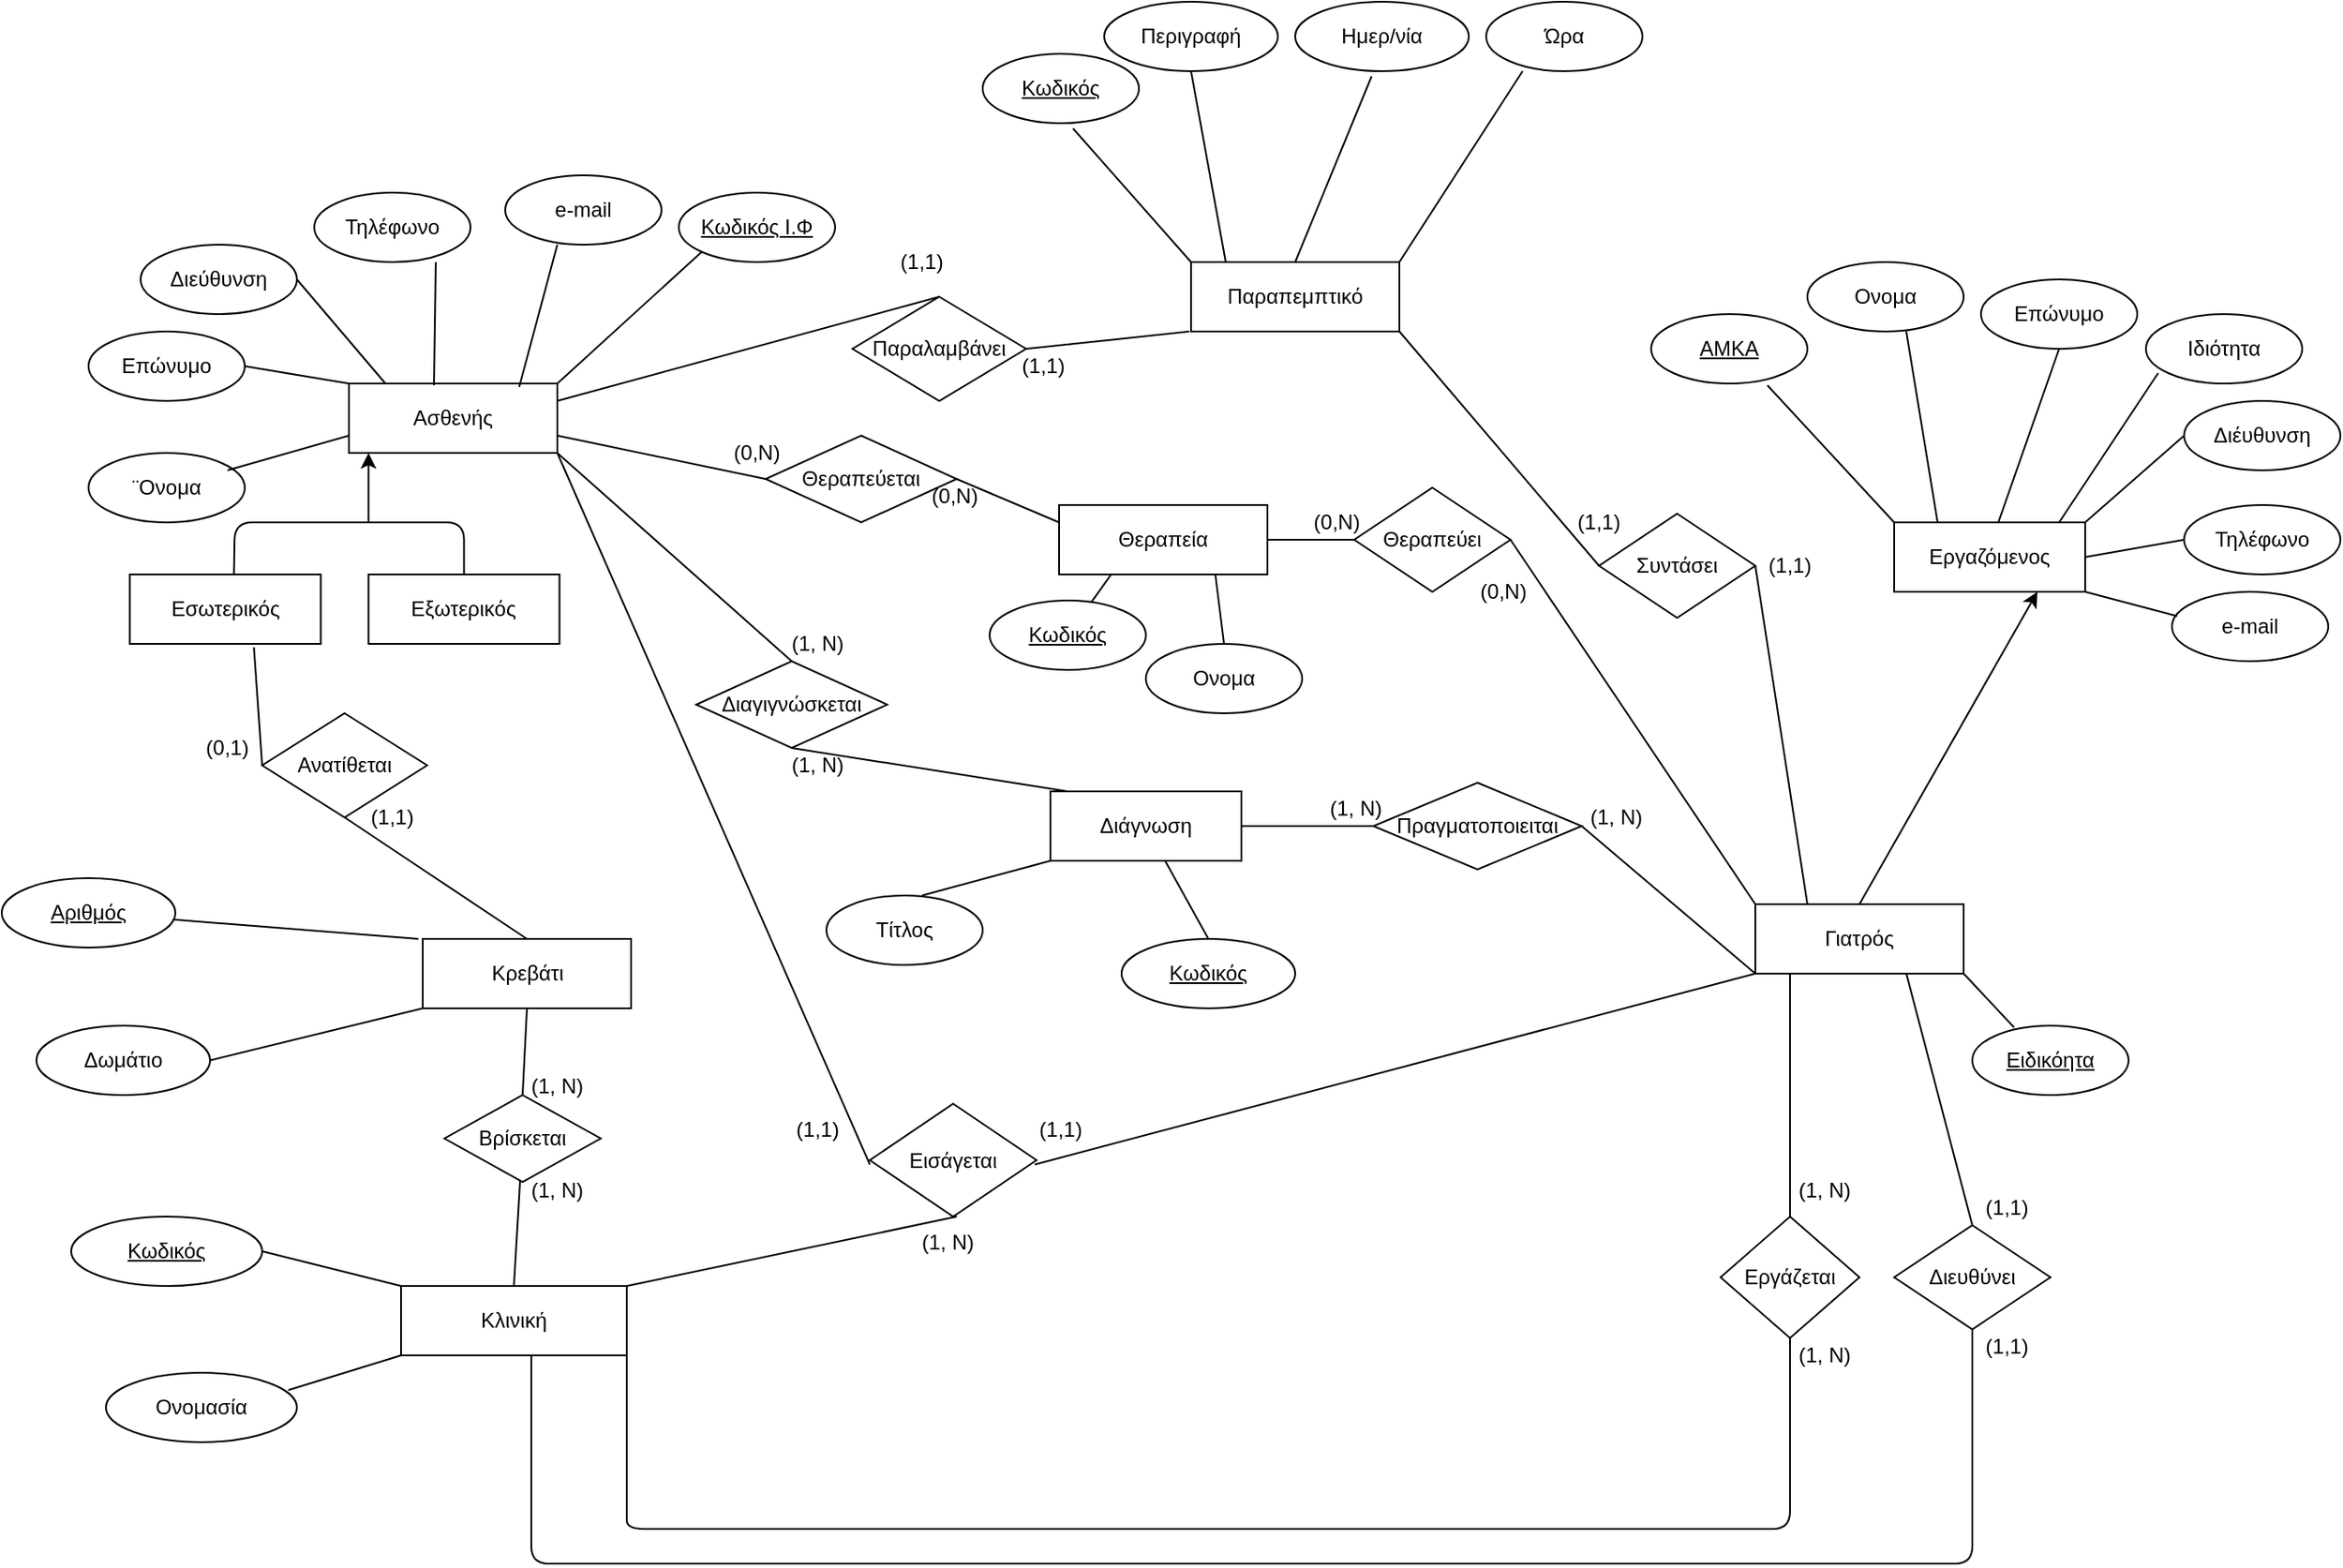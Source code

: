 <mxfile version="13.9.9" type="device"><diagram id="KdSnzuFxatJ9EgkzMt5b" name="Page-1"><mxGraphModel dx="2378" dy="2320" grid="1" gridSize="10" guides="1" tooltips="1" connect="1" arrows="1" fold="1" page="1" pageScale="1" pageWidth="827" pageHeight="1169" math="0" shadow="0"><root><mxCell id="0"/><mxCell id="1" parent="0"/><mxCell id="qdHAC-e_ybK3BDeA6FQN-2" value="Κλινική" style="rounded=0;whiteSpace=wrap;html=1;" parent="1" vertex="1"><mxGeometry x="10" y="670" width="130" height="40" as="geometry"/></mxCell><mxCell id="qdHAC-e_ybK3BDeA6FQN-3" value="Ονομασία" style="ellipse;whiteSpace=wrap;html=1;" parent="1" vertex="1"><mxGeometry x="-160" y="720" width="110" height="40" as="geometry"/></mxCell><mxCell id="qdHAC-e_ybK3BDeA6FQN-4" value="Κωδικός" style="ellipse;whiteSpace=wrap;html=1;fontStyle=4" parent="1" vertex="1"><mxGeometry x="-180" y="630" width="110" height="40" as="geometry"/></mxCell><mxCell id="qdHAC-e_ybK3BDeA6FQN-5" value="" style="endArrow=none;html=1;exitX=0;exitY=0;exitDx=0;exitDy=0;entryX=1;entryY=0.5;entryDx=0;entryDy=0;" parent="1" source="qdHAC-e_ybK3BDeA6FQN-2" target="qdHAC-e_ybK3BDeA6FQN-4" edge="1"><mxGeometry width="50" height="50" relative="1" as="geometry"><mxPoint x="-60" y="480" as="sourcePoint"/><mxPoint x="-10" y="430" as="targetPoint"/></mxGeometry></mxCell><mxCell id="qdHAC-e_ybK3BDeA6FQN-6" value="" style="endArrow=none;html=1;entryX=0;entryY=1;entryDx=0;entryDy=0;exitX=0.955;exitY=0.25;exitDx=0;exitDy=0;exitPerimeter=0;" parent="1" source="qdHAC-e_ybK3BDeA6FQN-3" target="qdHAC-e_ybK3BDeA6FQN-2" edge="1"><mxGeometry width="50" height="50" relative="1" as="geometry"><mxPoint x="-20" y="530" as="sourcePoint"/><mxPoint x="30" y="480" as="targetPoint"/></mxGeometry></mxCell><mxCell id="qdHAC-e_ybK3BDeA6FQN-7" value="Ασθενής" style="rounded=0;whiteSpace=wrap;html=1;" parent="1" vertex="1"><mxGeometry x="-20" y="150" width="120" height="40" as="geometry"/></mxCell><mxCell id="qdHAC-e_ybK3BDeA6FQN-8" value="Κωδικός Ι.Φ" style="ellipse;whiteSpace=wrap;html=1;fontStyle=4" parent="1" vertex="1"><mxGeometry x="170" y="40" width="90" height="40" as="geometry"/></mxCell><mxCell id="qdHAC-e_ybK3BDeA6FQN-9" value="e-mail" style="ellipse;whiteSpace=wrap;html=1;" parent="1" vertex="1"><mxGeometry x="70" y="30" width="90" height="40" as="geometry"/></mxCell><mxCell id="qdHAC-e_ybK3BDeA6FQN-10" value="¨Ονομα" style="ellipse;whiteSpace=wrap;html=1;" parent="1" vertex="1"><mxGeometry x="-170" y="190" width="90" height="40" as="geometry"/></mxCell><mxCell id="qdHAC-e_ybK3BDeA6FQN-11" value="Επώνυμο" style="ellipse;whiteSpace=wrap;html=1;" parent="1" vertex="1"><mxGeometry x="-170" y="120" width="90" height="40" as="geometry"/></mxCell><mxCell id="qdHAC-e_ybK3BDeA6FQN-12" value="Διεύθυνση" style="ellipse;whiteSpace=wrap;html=1;" parent="1" vertex="1"><mxGeometry x="-140" y="70" width="90" height="40" as="geometry"/></mxCell><mxCell id="qdHAC-e_ybK3BDeA6FQN-13" value="Τηλέφωνο" style="ellipse;whiteSpace=wrap;html=1;" parent="1" vertex="1"><mxGeometry x="-40" y="40" width="90" height="40" as="geometry"/></mxCell><mxCell id="qdHAC-e_ybK3BDeA6FQN-14" value="" style="endArrow=none;html=1;exitX=1;exitY=0.5;exitDx=0;exitDy=0;" parent="1" edge="1"><mxGeometry width="50" height="50" relative="1" as="geometry"><mxPoint x="-90" y="200" as="sourcePoint"/><mxPoint x="-20" y="180" as="targetPoint"/></mxGeometry></mxCell><mxCell id="qdHAC-e_ybK3BDeA6FQN-15" value="" style="endArrow=none;html=1;exitX=1;exitY=0.5;exitDx=0;exitDy=0;" parent="1" source="qdHAC-e_ybK3BDeA6FQN-11" edge="1"><mxGeometry width="50" height="50" relative="1" as="geometry"><mxPoint x="-70" y="200" as="sourcePoint"/><mxPoint x="-20" y="150" as="targetPoint"/></mxGeometry></mxCell><mxCell id="qdHAC-e_ybK3BDeA6FQN-16" value="" style="endArrow=none;html=1;exitX=0.175;exitY=0;exitDx=0;exitDy=0;exitPerimeter=0;" parent="1" source="qdHAC-e_ybK3BDeA6FQN-7" edge="1"><mxGeometry width="50" height="50" relative="1" as="geometry"><mxPoint x="-100" y="140" as="sourcePoint"/><mxPoint x="-50" y="90" as="targetPoint"/></mxGeometry></mxCell><mxCell id="qdHAC-e_ybK3BDeA6FQN-17" value="" style="endArrow=none;html=1;exitX=0.408;exitY=0.025;exitDx=0;exitDy=0;exitPerimeter=0;" parent="1" source="qdHAC-e_ybK3BDeA6FQN-7" edge="1"><mxGeometry width="50" height="50" relative="1" as="geometry"><mxPoint x="-20" y="130" as="sourcePoint"/><mxPoint x="30" y="80" as="targetPoint"/></mxGeometry></mxCell><mxCell id="qdHAC-e_ybK3BDeA6FQN-18" value="" style="endArrow=none;html=1;exitX=0.817;exitY=0.05;exitDx=0;exitDy=0;exitPerimeter=0;" parent="1" source="qdHAC-e_ybK3BDeA6FQN-7" edge="1"><mxGeometry width="50" height="50" relative="1" as="geometry"><mxPoint x="50" y="120" as="sourcePoint"/><mxPoint x="100" y="70" as="targetPoint"/></mxGeometry></mxCell><mxCell id="qdHAC-e_ybK3BDeA6FQN-19" value="" style="endArrow=none;html=1;exitX=1;exitY=0;exitDx=0;exitDy=0;entryX=0;entryY=1;entryDx=0;entryDy=0;" parent="1" source="qdHAC-e_ybK3BDeA6FQN-7" target="qdHAC-e_ybK3BDeA6FQN-8" edge="1"><mxGeometry width="50" height="50" relative="1" as="geometry"><mxPoint x="240" y="140" as="sourcePoint"/><mxPoint x="290" y="90" as="targetPoint"/></mxGeometry></mxCell><mxCell id="qdHAC-e_ybK3BDeA6FQN-20" value="Γιατρός" style="rounded=0;whiteSpace=wrap;html=1;" parent="1" vertex="1"><mxGeometry x="790" y="450" width="120" height="40" as="geometry"/></mxCell><mxCell id="qdHAC-e_ybK3BDeA6FQN-22" value="Εργαζόμενος" style="rounded=0;whiteSpace=wrap;html=1;" parent="1" vertex="1"><mxGeometry x="870" y="230" width="110" height="40" as="geometry"/></mxCell><mxCell id="qdHAC-e_ybK3BDeA6FQN-23" value="" style="endArrow=classic;html=1;exitX=0.5;exitY=0;exitDx=0;exitDy=0;entryX=0.75;entryY=1;entryDx=0;entryDy=0;" parent="1" source="qdHAC-e_ybK3BDeA6FQN-20" target="qdHAC-e_ybK3BDeA6FQN-22" edge="1"><mxGeometry width="50" height="50" relative="1" as="geometry"><mxPoint x="690" y="490" as="sourcePoint"/><mxPoint x="740" y="440" as="targetPoint"/></mxGeometry></mxCell><mxCell id="qdHAC-e_ybK3BDeA6FQN-24" value="Ειδικόητα" style="ellipse;whiteSpace=wrap;html=1;fontStyle=4" parent="1" vertex="1"><mxGeometry x="915" y="520" width="90" height="40" as="geometry"/></mxCell><mxCell id="qdHAC-e_ybK3BDeA6FQN-26" value="Διέυθυνση" style="ellipse;whiteSpace=wrap;html=1;" parent="1" vertex="1"><mxGeometry x="1037" y="160" width="90" height="40" as="geometry"/></mxCell><mxCell id="qdHAC-e_ybK3BDeA6FQN-27" value="Επώνυμο" style="ellipse;whiteSpace=wrap;html=1;" parent="1" vertex="1"><mxGeometry x="920" y="90" width="90" height="40" as="geometry"/></mxCell><mxCell id="qdHAC-e_ybK3BDeA6FQN-28" value="Ιδιότητα" style="ellipse;whiteSpace=wrap;html=1;" parent="1" vertex="1"><mxGeometry x="1015" y="110" width="90" height="40" as="geometry"/></mxCell><mxCell id="qdHAC-e_ybK3BDeA6FQN-30" value="e-mail" style="ellipse;whiteSpace=wrap;html=1;" parent="1" vertex="1"><mxGeometry x="1030" y="270" width="90" height="40" as="geometry"/></mxCell><mxCell id="qdHAC-e_ybK3BDeA6FQN-31" value="ΑΜΚΑ" style="ellipse;whiteSpace=wrap;html=1;fontStyle=4" parent="1" vertex="1"><mxGeometry x="730" y="110" width="90" height="40" as="geometry"/></mxCell><mxCell id="qdHAC-e_ybK3BDeA6FQN-32" value="Ονομα" style="ellipse;whiteSpace=wrap;html=1;" parent="1" vertex="1"><mxGeometry x="820" y="80" width="90" height="40" as="geometry"/></mxCell><mxCell id="qdHAC-e_ybK3BDeA6FQN-33" value="Τηλέφωνο" style="ellipse;whiteSpace=wrap;html=1;" parent="1" vertex="1"><mxGeometry x="1037" y="220" width="90" height="40" as="geometry"/></mxCell><mxCell id="qdHAC-e_ybK3BDeA6FQN-34" value="" style="endArrow=none;html=1;entryX=0.744;entryY=1.025;entryDx=0;entryDy=0;entryPerimeter=0;" parent="1" target="qdHAC-e_ybK3BDeA6FQN-31" edge="1"><mxGeometry width="50" height="50" relative="1" as="geometry"><mxPoint x="870" y="230" as="sourcePoint"/><mxPoint x="920" y="180" as="targetPoint"/></mxGeometry></mxCell><mxCell id="qdHAC-e_ybK3BDeA6FQN-35" value="" style="endArrow=none;html=1;entryX=0.633;entryY=1;entryDx=0;entryDy=0;entryPerimeter=0;" parent="1" target="qdHAC-e_ybK3BDeA6FQN-32" edge="1"><mxGeometry width="50" height="50" relative="1" as="geometry"><mxPoint x="895" y="230" as="sourcePoint"/><mxPoint x="945" y="180" as="targetPoint"/></mxGeometry></mxCell><mxCell id="qdHAC-e_ybK3BDeA6FQN-36" value="" style="endArrow=none;html=1;entryX=0.5;entryY=1;entryDx=0;entryDy=0;" parent="1" target="qdHAC-e_ybK3BDeA6FQN-27" edge="1"><mxGeometry width="50" height="50" relative="1" as="geometry"><mxPoint x="930" y="230" as="sourcePoint"/><mxPoint x="980" y="180" as="targetPoint"/></mxGeometry></mxCell><mxCell id="qdHAC-e_ybK3BDeA6FQN-37" value="" style="endArrow=none;html=1;entryX=0.033;entryY=0.35;entryDx=0;entryDy=0;entryPerimeter=0;" parent="1" target="qdHAC-e_ybK3BDeA6FQN-30" edge="1"><mxGeometry width="50" height="50" relative="1" as="geometry"><mxPoint x="980" y="270" as="sourcePoint"/><mxPoint x="1030" y="220" as="targetPoint"/></mxGeometry></mxCell><mxCell id="qdHAC-e_ybK3BDeA6FQN-38" value="" style="endArrow=none;html=1;entryX=0;entryY=0.5;entryDx=0;entryDy=0;" parent="1" target="qdHAC-e_ybK3BDeA6FQN-33" edge="1"><mxGeometry width="50" height="50" relative="1" as="geometry"><mxPoint x="980" y="250" as="sourcePoint"/><mxPoint x="1030" y="200" as="targetPoint"/></mxGeometry></mxCell><mxCell id="qdHAC-e_ybK3BDeA6FQN-39" value="" style="endArrow=none;html=1;entryX=0;entryY=0.5;entryDx=0;entryDy=0;" parent="1" target="qdHAC-e_ybK3BDeA6FQN-26" edge="1"><mxGeometry width="50" height="50" relative="1" as="geometry"><mxPoint x="980" y="230" as="sourcePoint"/><mxPoint x="1030" y="180" as="targetPoint"/></mxGeometry></mxCell><mxCell id="qdHAC-e_ybK3BDeA6FQN-40" value="" style="endArrow=none;html=1;entryX=0.078;entryY=0.85;entryDx=0;entryDy=0;entryPerimeter=0;" parent="1" target="qdHAC-e_ybK3BDeA6FQN-28" edge="1"><mxGeometry width="50" height="50" relative="1" as="geometry"><mxPoint x="965" y="230" as="sourcePoint"/><mxPoint x="1015" y="180" as="targetPoint"/></mxGeometry></mxCell><mxCell id="qdHAC-e_ybK3BDeA6FQN-41" value="" style="endArrow=none;html=1;exitX=0.267;exitY=0.025;exitDx=0;exitDy=0;exitPerimeter=0;entryX=1;entryY=1;entryDx=0;entryDy=0;" parent="1" source="qdHAC-e_ybK3BDeA6FQN-24" target="qdHAC-e_ybK3BDeA6FQN-20" edge="1"><mxGeometry width="50" height="50" relative="1" as="geometry"><mxPoint x="860" y="530" as="sourcePoint"/><mxPoint x="910" y="480" as="targetPoint"/></mxGeometry></mxCell><mxCell id="qdHAC-e_ybK3BDeA6FQN-42" value="Κρεβάτι" style="rounded=0;whiteSpace=wrap;html=1;" parent="1" vertex="1"><mxGeometry x="22.5" y="470" width="120" height="40" as="geometry"/></mxCell><mxCell id="qdHAC-e_ybK3BDeA6FQN-43" value="Αριθμός" style="ellipse;whiteSpace=wrap;html=1;fontStyle=4" parent="1" vertex="1"><mxGeometry x="-220" y="435" width="100" height="40" as="geometry"/></mxCell><mxCell id="qdHAC-e_ybK3BDeA6FQN-44" value="Δωμάτιο" style="ellipse;whiteSpace=wrap;html=1;" parent="1" vertex="1"><mxGeometry x="-200" y="520" width="100" height="40" as="geometry"/></mxCell><mxCell id="qdHAC-e_ybK3BDeA6FQN-45" value="Ανατίθεται" style="rhombus;whiteSpace=wrap;html=1;" parent="1" vertex="1"><mxGeometry x="-70" y="340" width="95" height="60" as="geometry"/></mxCell><mxCell id="qdHAC-e_ybK3BDeA6FQN-53" value="Διάγνωση" style="rounded=0;whiteSpace=wrap;html=1;" parent="1" vertex="1"><mxGeometry x="384" y="385" width="110" height="40" as="geometry"/></mxCell><mxCell id="qdHAC-e_ybK3BDeA6FQN-54" value="Κωδικός" style="ellipse;whiteSpace=wrap;html=1;fontStyle=4" parent="1" vertex="1"><mxGeometry x="425" y="470" width="100" height="40" as="geometry"/></mxCell><mxCell id="qdHAC-e_ybK3BDeA6FQN-55" value="" style="endArrow=none;html=1;exitX=0.5;exitY=0;exitDx=0;exitDy=0;" parent="1" source="qdHAC-e_ybK3BDeA6FQN-54" target="qdHAC-e_ybK3BDeA6FQN-53" edge="1"><mxGeometry width="50" height="50" relative="1" as="geometry"><mxPoint x="404" y="525" as="sourcePoint"/><mxPoint x="418" y="437" as="targetPoint"/></mxGeometry></mxCell><mxCell id="qdHAC-e_ybK3BDeA6FQN-56" value="Πραγματοποιειται" style="rhombus;whiteSpace=wrap;html=1;" parent="1" vertex="1"><mxGeometry x="570" y="380" width="120" height="50" as="geometry"/></mxCell><mxCell id="qdHAC-e_ybK3BDeA6FQN-58" value="Διαγιγνώσκεται" style="rhombus;whiteSpace=wrap;html=1;" parent="1" vertex="1"><mxGeometry x="180" y="310" width="110" height="50" as="geometry"/></mxCell><mxCell id="qdHAC-e_ybK3BDeA6FQN-59" value="" style="endArrow=none;html=1;exitX=0.5;exitY=0;exitDx=0;exitDy=0;entryX=1;entryY=1;entryDx=0;entryDy=0;" parent="1" source="qdHAC-e_ybK3BDeA6FQN-58" target="qdHAC-e_ybK3BDeA6FQN-7" edge="1"><mxGeometry width="50" height="50" relative="1" as="geometry"><mxPoint x="230" y="320" as="sourcePoint"/><mxPoint x="280" y="270" as="targetPoint"/></mxGeometry></mxCell><mxCell id="qdHAC-e_ybK3BDeA6FQN-60" value="" style="endArrow=none;html=1;entryX=0.5;entryY=1;entryDx=0;entryDy=0;" parent="1" target="qdHAC-e_ybK3BDeA6FQN-58" edge="1"><mxGeometry width="50" height="50" relative="1" as="geometry"><mxPoint x="394" y="385" as="sourcePoint"/><mxPoint x="444" y="335" as="targetPoint"/></mxGeometry></mxCell><mxCell id="qdHAC-e_ybK3BDeA6FQN-62" value="" style="endArrow=none;html=1;exitX=1;exitY=0.75;exitDx=0;exitDy=0;entryX=0;entryY=0.5;entryDx=0;entryDy=0;" parent="1" source="qdHAC-e_ybK3BDeA6FQN-7" target="qdHAC-e_ybK3BDeA6FQN-65" edge="1"><mxGeometry width="50" height="50" relative="1" as="geometry"><mxPoint x="220" y="170" as="sourcePoint"/><mxPoint x="160" y="235" as="targetPoint"/></mxGeometry></mxCell><mxCell id="qdHAC-e_ybK3BDeA6FQN-63" value="" style="endArrow=none;html=1;exitX=1;exitY=0.5;exitDx=0;exitDy=0;entryX=0;entryY=1;entryDx=0;entryDy=0;" parent="1" source="qdHAC-e_ybK3BDeA6FQN-56" target="qdHAC-e_ybK3BDeA6FQN-20" edge="1"><mxGeometry width="50" height="50" relative="1" as="geometry"><mxPoint x="740" y="530" as="sourcePoint"/><mxPoint x="790" y="480" as="targetPoint"/></mxGeometry></mxCell><mxCell id="qdHAC-e_ybK3BDeA6FQN-64" value="" style="endArrow=none;html=1;exitX=1;exitY=0.5;exitDx=0;exitDy=0;entryX=0;entryY=0.5;entryDx=0;entryDy=0;" parent="1" source="qdHAC-e_ybK3BDeA6FQN-53" target="qdHAC-e_ybK3BDeA6FQN-56" edge="1"><mxGeometry width="50" height="50" relative="1" as="geometry"><mxPoint x="540" y="435" as="sourcePoint"/><mxPoint x="590" y="385" as="targetPoint"/></mxGeometry></mxCell><mxCell id="qdHAC-e_ybK3BDeA6FQN-65" value="Θεραπεύεται" style="rhombus;whiteSpace=wrap;html=1;" parent="1" vertex="1"><mxGeometry x="220" y="180" width="110" height="50" as="geometry"/></mxCell><mxCell id="qdHAC-e_ybK3BDeA6FQN-69" value="Κωδικός" style="ellipse;whiteSpace=wrap;html=1;fontStyle=4" parent="1" vertex="1"><mxGeometry x="349" y="275" width="90" height="40" as="geometry"/></mxCell><mxCell id="qdHAC-e_ybK3BDeA6FQN-70" value="Θεραπεία" style="rounded=0;whiteSpace=wrap;html=1;" parent="1" vertex="1"><mxGeometry x="389" y="220" width="120" height="40" as="geometry"/></mxCell><mxCell id="qdHAC-e_ybK3BDeA6FQN-71" value="" style="endArrow=none;html=1;exitX=0;exitY=0.25;exitDx=0;exitDy=0;entryX=1;entryY=0.5;entryDx=0;entryDy=0;" parent="1" source="qdHAC-e_ybK3BDeA6FQN-70" target="qdHAC-e_ybK3BDeA6FQN-65" edge="1"><mxGeometry width="50" height="50" relative="1" as="geometry"><mxPoint x="283" y="230" as="sourcePoint"/><mxPoint x="333" y="180" as="targetPoint"/></mxGeometry></mxCell><mxCell id="qdHAC-e_ybK3BDeA6FQN-72" value="" style="endArrow=none;html=1;" parent="1" source="qdHAC-e_ybK3BDeA6FQN-69" edge="1"><mxGeometry width="50" height="50" relative="1" as="geometry"><mxPoint x="369" y="310" as="sourcePoint"/><mxPoint x="419" y="260" as="targetPoint"/></mxGeometry></mxCell><mxCell id="qdHAC-e_ybK3BDeA6FQN-74" value="Ονομα" style="ellipse;whiteSpace=wrap;html=1;" parent="1" vertex="1"><mxGeometry x="439" y="300" width="90" height="40" as="geometry"/></mxCell><mxCell id="qdHAC-e_ybK3BDeA6FQN-75" value="" style="endArrow=none;html=1;exitX=0.5;exitY=0;exitDx=0;exitDy=0;" parent="1" source="qdHAC-e_ybK3BDeA6FQN-74" edge="1"><mxGeometry width="50" height="50" relative="1" as="geometry"><mxPoint x="429" y="310" as="sourcePoint"/><mxPoint x="479" y="260" as="targetPoint"/></mxGeometry></mxCell><mxCell id="qdHAC-e_ybK3BDeA6FQN-76" value="Θεραπεύει" style="rhombus;whiteSpace=wrap;html=1;" parent="1" vertex="1"><mxGeometry x="559" y="210" width="90" height="60" as="geometry"/></mxCell><mxCell id="qdHAC-e_ybK3BDeA6FQN-77" value="" style="endArrow=none;html=1;entryX=0;entryY=0.5;entryDx=0;entryDy=0;" parent="1" target="qdHAC-e_ybK3BDeA6FQN-76" edge="1"><mxGeometry width="50" height="50" relative="1" as="geometry"><mxPoint x="509" y="240" as="sourcePoint"/><mxPoint x="559" y="190" as="targetPoint"/></mxGeometry></mxCell><mxCell id="qdHAC-e_ybK3BDeA6FQN-78" value="" style="endArrow=none;html=1;exitX=0;exitY=0;exitDx=0;exitDy=0;entryX=1;entryY=0.5;entryDx=0;entryDy=0;" parent="1" source="qdHAC-e_ybK3BDeA6FQN-20" target="qdHAC-e_ybK3BDeA6FQN-76" edge="1"><mxGeometry width="50" height="50" relative="1" as="geometry"><mxPoint x="690" y="470" as="sourcePoint"/><mxPoint x="680" y="440" as="targetPoint"/></mxGeometry></mxCell><mxCell id="qdHAC-e_ybK3BDeA6FQN-81" value="Τίτλος" style="ellipse;whiteSpace=wrap;html=1;" parent="1" vertex="1"><mxGeometry x="255" y="445" width="90" height="40" as="geometry"/></mxCell><mxCell id="qdHAC-e_ybK3BDeA6FQN-82" value="" style="endArrow=none;html=1;entryX=0;entryY=1;entryDx=0;entryDy=0;" parent="1" target="qdHAC-e_ybK3BDeA6FQN-53" edge="1"><mxGeometry width="50" height="50" relative="1" as="geometry"><mxPoint x="310" y="445" as="sourcePoint"/><mxPoint x="360" y="395" as="targetPoint"/></mxGeometry></mxCell><mxCell id="qdHAC-e_ybK3BDeA6FQN-84" value="Παραπεμπτικό" style="rounded=0;whiteSpace=wrap;html=1;" parent="1" vertex="1"><mxGeometry x="465" y="80" width="120" height="40" as="geometry"/></mxCell><mxCell id="qdHAC-e_ybK3BDeA6FQN-85" value="Κωδικός" style="ellipse;whiteSpace=wrap;html=1;fontStyle=4" parent="1" vertex="1"><mxGeometry x="345" y="-40" width="90" height="40" as="geometry"/></mxCell><mxCell id="qdHAC-e_ybK3BDeA6FQN-86" value="" style="endArrow=none;html=1;entryX=0.578;entryY=1.075;entryDx=0;entryDy=0;entryPerimeter=0;" parent="1" target="qdHAC-e_ybK3BDeA6FQN-85" edge="1"><mxGeometry width="50" height="50" relative="1" as="geometry"><mxPoint x="465" y="80" as="sourcePoint"/><mxPoint x="515" y="30" as="targetPoint"/></mxGeometry></mxCell><mxCell id="qdHAC-e_ybK3BDeA6FQN-87" value="Ώρα" style="ellipse;whiteSpace=wrap;html=1;" parent="1" vertex="1"><mxGeometry x="635" y="-70" width="90" height="40" as="geometry"/></mxCell><mxCell id="qdHAC-e_ybK3BDeA6FQN-88" value="Ημερ/νία" style="ellipse;whiteSpace=wrap;html=1;" parent="1" vertex="1"><mxGeometry x="525" y="-70" width="100" height="40" as="geometry"/></mxCell><mxCell id="qdHAC-e_ybK3BDeA6FQN-89" value="Περιγραφή" style="ellipse;whiteSpace=wrap;html=1;" parent="1" vertex="1"><mxGeometry x="415" y="-70" width="100" height="40" as="geometry"/></mxCell><mxCell id="qdHAC-e_ybK3BDeA6FQN-90" value="" style="endArrow=none;html=1;entryX=0.5;entryY=1;entryDx=0;entryDy=0;" parent="1" target="qdHAC-e_ybK3BDeA6FQN-89" edge="1"><mxGeometry width="50" height="50" relative="1" as="geometry"><mxPoint x="485" y="80" as="sourcePoint"/><mxPoint x="535" y="30" as="targetPoint"/></mxGeometry></mxCell><mxCell id="qdHAC-e_ybK3BDeA6FQN-91" value="" style="endArrow=none;html=1;entryX=0.44;entryY=1.075;entryDx=0;entryDy=0;entryPerimeter=0;" parent="1" target="qdHAC-e_ybK3BDeA6FQN-88" edge="1"><mxGeometry width="50" height="50" relative="1" as="geometry"><mxPoint x="525" y="80" as="sourcePoint"/><mxPoint x="575" y="30" as="targetPoint"/></mxGeometry></mxCell><mxCell id="qdHAC-e_ybK3BDeA6FQN-92" value="" style="endArrow=none;html=1;entryX=0.233;entryY=1;entryDx=0;entryDy=0;entryPerimeter=0;" parent="1" target="qdHAC-e_ybK3BDeA6FQN-87" edge="1"><mxGeometry width="50" height="50" relative="1" as="geometry"><mxPoint x="585" y="80" as="sourcePoint"/><mxPoint x="635" y="30" as="targetPoint"/></mxGeometry></mxCell><mxCell id="qdHAC-e_ybK3BDeA6FQN-93" value="Συντάσει" style="rhombus;whiteSpace=wrap;html=1;" parent="1" vertex="1"><mxGeometry x="700" y="225" width="90" height="60" as="geometry"/></mxCell><mxCell id="qdHAC-e_ybK3BDeA6FQN-94" value="Παραλαμβάνει" style="rhombus;whiteSpace=wrap;html=1;" parent="1" vertex="1"><mxGeometry x="270" y="100" width="100" height="60" as="geometry"/></mxCell><mxCell id="qdHAC-e_ybK3BDeA6FQN-95" value="" style="endArrow=none;html=1;exitX=0.25;exitY=0;exitDx=0;exitDy=0;entryX=1;entryY=0.5;entryDx=0;entryDy=0;" parent="1" source="qdHAC-e_ybK3BDeA6FQN-20" target="qdHAC-e_ybK3BDeA6FQN-93" edge="1"><mxGeometry width="50" height="50" relative="1" as="geometry"><mxPoint x="730" y="390" as="sourcePoint"/><mxPoint x="780" y="340" as="targetPoint"/></mxGeometry></mxCell><mxCell id="qdHAC-e_ybK3BDeA6FQN-96" value="" style="endArrow=none;html=1;entryX=1;entryY=1;entryDx=0;entryDy=0;exitX=0;exitY=0.5;exitDx=0;exitDy=0;" parent="1" source="qdHAC-e_ybK3BDeA6FQN-93" target="qdHAC-e_ybK3BDeA6FQN-84" edge="1"><mxGeometry width="50" height="50" relative="1" as="geometry"><mxPoint x="690" y="340" as="sourcePoint"/><mxPoint x="740" y="290" as="targetPoint"/></mxGeometry></mxCell><mxCell id="qdHAC-e_ybK3BDeA6FQN-97" value="" style="endArrow=none;html=1;exitX=1;exitY=0.5;exitDx=0;exitDy=0;" parent="1" source="qdHAC-e_ybK3BDeA6FQN-94" edge="1"><mxGeometry width="50" height="50" relative="1" as="geometry"><mxPoint x="414" y="170" as="sourcePoint"/><mxPoint x="464" y="120" as="targetPoint"/></mxGeometry></mxCell><mxCell id="qdHAC-e_ybK3BDeA6FQN-98" value="" style="endArrow=none;html=1;exitX=1;exitY=0.25;exitDx=0;exitDy=0;entryX=0.5;entryY=0;entryDx=0;entryDy=0;" parent="1" source="qdHAC-e_ybK3BDeA6FQN-7" target="qdHAC-e_ybK3BDeA6FQN-94" edge="1"><mxGeometry width="50" height="50" relative="1" as="geometry"><mxPoint x="160" y="220" as="sourcePoint"/><mxPoint x="210" y="170" as="targetPoint"/></mxGeometry></mxCell><mxCell id="qdHAC-e_ybK3BDeA6FQN-48" value="Βρίσκεται" style="rhombus;whiteSpace=wrap;html=1;" parent="1" vertex="1"><mxGeometry x="35" y="560" width="90" height="50" as="geometry"/></mxCell><mxCell id="qdHAC-e_ybK3BDeA6FQN-99" value="" style="endArrow=none;html=1;exitX=0.5;exitY=0;exitDx=0;exitDy=0;" parent="1" source="qdHAC-e_ybK3BDeA6FQN-2" target="qdHAC-e_ybK3BDeA6FQN-48" edge="1"><mxGeometry width="50" height="50" relative="1" as="geometry"><mxPoint x="80" y="610" as="sourcePoint"/><mxPoint x="80" y="500" as="targetPoint"/></mxGeometry></mxCell><mxCell id="qdHAC-e_ybK3BDeA6FQN-100" value="" style="endArrow=none;html=1;" parent="1" source="qdHAC-e_ybK3BDeA6FQN-43" edge="1"><mxGeometry width="50" height="50" relative="1" as="geometry"><mxPoint x="-30" y="520" as="sourcePoint"/><mxPoint x="20" y="470" as="targetPoint"/></mxGeometry></mxCell><mxCell id="qdHAC-e_ybK3BDeA6FQN-101" value="" style="endArrow=none;html=1;exitX=1;exitY=0.5;exitDx=0;exitDy=0;" parent="1" source="qdHAC-e_ybK3BDeA6FQN-44" edge="1"><mxGeometry width="50" height="50" relative="1" as="geometry"><mxPoint x="-27.5" y="560" as="sourcePoint"/><mxPoint x="22.5" y="510" as="targetPoint"/></mxGeometry></mxCell><mxCell id="qdHAC-e_ybK3BDeA6FQN-102" value="" style="endArrow=none;html=1;entryX=0.5;entryY=1;entryDx=0;entryDy=0;" parent="1" target="qdHAC-e_ybK3BDeA6FQN-42" edge="1"><mxGeometry width="50" height="50" relative="1" as="geometry"><mxPoint x="80" y="560" as="sourcePoint"/><mxPoint x="130" y="510" as="targetPoint"/></mxGeometry></mxCell><mxCell id="qdHAC-e_ybK3BDeA6FQN-104" value="" style="endArrow=none;html=1;exitX=0.5;exitY=0;exitDx=0;exitDy=0;entryX=0.5;entryY=1;entryDx=0;entryDy=0;" parent="1" source="qdHAC-e_ybK3BDeA6FQN-42" target="qdHAC-e_ybK3BDeA6FQN-45" edge="1"><mxGeometry width="50" height="50" relative="1" as="geometry"><mxPoint x="35" y="460" as="sourcePoint"/><mxPoint x="85" y="410" as="targetPoint"/></mxGeometry></mxCell><mxCell id="qdHAC-e_ybK3BDeA6FQN-106" value="Εργάζεται" style="rhombus;whiteSpace=wrap;html=1;" parent="1" vertex="1"><mxGeometry x="770" y="630" width="80" height="70" as="geometry"/></mxCell><mxCell id="qdHAC-e_ybK3BDeA6FQN-108" value="" style="endArrow=none;html=1;entryX=0.5;entryY=1;entryDx=0;entryDy=0;" parent="1" edge="1"><mxGeometry width="50" height="50" relative="1" as="geometry"><mxPoint x="810" y="630" as="sourcePoint"/><mxPoint x="810" y="490" as="targetPoint"/></mxGeometry></mxCell><mxCell id="qdHAC-e_ybK3BDeA6FQN-109" value="" style="endArrow=none;html=1;exitX=1;exitY=1;exitDx=0;exitDy=0;entryX=0.5;entryY=1;entryDx=0;entryDy=0;" parent="1" source="qdHAC-e_ybK3BDeA6FQN-2" target="qdHAC-e_ybK3BDeA6FQN-106" edge="1"><mxGeometry width="50" height="50" relative="1" as="geometry"><mxPoint x="800" y="750" as="sourcePoint"/><mxPoint x="820" y="710" as="targetPoint"/><Array as="points"><mxPoint x="140" y="790"/><mxPoint x="140" y="810"/><mxPoint x="810" y="810"/></Array></mxGeometry></mxCell><mxCell id="qdHAC-e_ybK3BDeA6FQN-110" value="(1, Ν)" style="text;html=1;strokeColor=none;fillColor=none;align=center;verticalAlign=middle;whiteSpace=wrap;rounded=0;" parent="1" vertex="1"><mxGeometry x="810" y="605" width="40" height="20" as="geometry"/></mxCell><mxCell id="qdHAC-e_ybK3BDeA6FQN-111" value="(1, Ν)" style="text;html=1;strokeColor=none;fillColor=none;align=center;verticalAlign=middle;whiteSpace=wrap;rounded=0;" parent="1" vertex="1"><mxGeometry x="810" y="700" width="40" height="20" as="geometry"/></mxCell><mxCell id="qdHAC-e_ybK3BDeA6FQN-112" value="Διευθύνει" style="rhombus;whiteSpace=wrap;html=1;" parent="1" vertex="1"><mxGeometry x="870" y="635" width="90" height="60" as="geometry"/></mxCell><mxCell id="qdHAC-e_ybK3BDeA6FQN-113" value="" style="endArrow=none;html=1;exitX=0.5;exitY=0;exitDx=0;exitDy=0;" parent="1" source="qdHAC-e_ybK3BDeA6FQN-112" edge="1"><mxGeometry width="50" height="50" relative="1" as="geometry"><mxPoint x="827" y="540" as="sourcePoint"/><mxPoint x="877" y="490" as="targetPoint"/></mxGeometry></mxCell><mxCell id="qdHAC-e_ybK3BDeA6FQN-114" value="" style="endArrow=none;html=1;exitX=0.5;exitY=1;exitDx=0;exitDy=0;" parent="1" source="qdHAC-e_ybK3BDeA6FQN-112" edge="1"><mxGeometry width="50" height="50" relative="1" as="geometry"><mxPoint x="35" y="760" as="sourcePoint"/><mxPoint x="85" y="710" as="targetPoint"/><Array as="points"><mxPoint x="915" y="830"/><mxPoint x="85" y="830"/></Array></mxGeometry></mxCell><mxCell id="qdHAC-e_ybK3BDeA6FQN-115" value="(1,1)" style="text;html=1;strokeColor=none;fillColor=none;align=center;verticalAlign=middle;whiteSpace=wrap;rounded=0;" parent="1" vertex="1"><mxGeometry x="915" y="695" width="40" height="20" as="geometry"/></mxCell><mxCell id="qdHAC-e_ybK3BDeA6FQN-116" value="(1,1)" style="text;html=1;strokeColor=none;fillColor=none;align=center;verticalAlign=middle;whiteSpace=wrap;rounded=0;" parent="1" vertex="1"><mxGeometry x="915" y="615" width="40" height="20" as="geometry"/></mxCell><mxCell id="qdHAC-e_ybK3BDeA6FQN-117" value="Εξωτερικός" style="rounded=0;whiteSpace=wrap;html=1;" parent="1" vertex="1"><mxGeometry x="-8.75" y="260" width="110" height="40" as="geometry"/></mxCell><mxCell id="qdHAC-e_ybK3BDeA6FQN-118" value="Εσωτερικός" style="rounded=0;whiteSpace=wrap;html=1;" parent="1" vertex="1"><mxGeometry x="-146.25" y="260" width="110" height="40" as="geometry"/></mxCell><mxCell id="qdHAC-e_ybK3BDeA6FQN-120" value="" style="endArrow=classic;html=1;entryX=0.5;entryY=1;entryDx=0;entryDy=0;" parent="1" edge="1"><mxGeometry width="50" height="50" relative="1" as="geometry"><mxPoint x="-8.75" y="230" as="sourcePoint"/><mxPoint x="-8.75" y="190" as="targetPoint"/></mxGeometry></mxCell><mxCell id="qdHAC-e_ybK3BDeA6FQN-121" value="" style="endArrow=none;html=1;entryX=0.5;entryY=0;entryDx=0;entryDy=0;" parent="1" target="qdHAC-e_ybK3BDeA6FQN-117" edge="1"><mxGeometry width="50" height="50" relative="1" as="geometry"><mxPoint x="-86.25" y="260" as="sourcePoint"/><mxPoint x="-36.25" y="210" as="targetPoint"/><Array as="points"><mxPoint x="-85.75" y="230"/><mxPoint x="46.25" y="230"/></Array></mxGeometry></mxCell><mxCell id="qdHAC-e_ybK3BDeA6FQN-122" value="" style="endArrow=none;html=1;entryX=0.65;entryY=1.05;entryDx=0;entryDy=0;entryPerimeter=0;exitX=0;exitY=0.5;exitDx=0;exitDy=0;" parent="1" source="qdHAC-e_ybK3BDeA6FQN-45" target="qdHAC-e_ybK3BDeA6FQN-118" edge="1"><mxGeometry width="50" height="50" relative="1" as="geometry"><mxPoint x="-20" y="340" as="sourcePoint"/><mxPoint x="30" y="290" as="targetPoint"/></mxGeometry></mxCell><mxCell id="qdHAC-e_ybK3BDeA6FQN-124" value="(1,1)" style="text;html=1;strokeColor=none;fillColor=none;align=center;verticalAlign=middle;whiteSpace=wrap;rounded=0;" parent="1" vertex="1"><mxGeometry x="-15" y="390" width="40" height="20" as="geometry"/></mxCell><mxCell id="qdHAC-e_ybK3BDeA6FQN-125" value="(0,1)" style="text;html=1;strokeColor=none;fillColor=none;align=center;verticalAlign=middle;whiteSpace=wrap;rounded=0;" parent="1" vertex="1"><mxGeometry x="-110" y="350" width="40" height="20" as="geometry"/></mxCell><mxCell id="qdHAC-e_ybK3BDeA6FQN-128" value="(1,1)" style="text;html=1;strokeColor=none;fillColor=none;align=center;verticalAlign=middle;whiteSpace=wrap;rounded=0;" parent="1" vertex="1"><mxGeometry x="680" y="220" width="40" height="20" as="geometry"/></mxCell><mxCell id="qdHAC-e_ybK3BDeA6FQN-129" value="(1,1)" style="text;html=1;strokeColor=none;fillColor=none;align=center;verticalAlign=middle;whiteSpace=wrap;rounded=0;" parent="1" vertex="1"><mxGeometry x="790" y="245" width="40" height="20" as="geometry"/></mxCell><mxCell id="qdHAC-e_ybK3BDeA6FQN-130" value="(1,1)" style="text;html=1;strokeColor=none;fillColor=none;align=center;verticalAlign=middle;whiteSpace=wrap;rounded=0;" parent="1" vertex="1"><mxGeometry x="360" y="130" width="40" height="20" as="geometry"/></mxCell><mxCell id="qdHAC-e_ybK3BDeA6FQN-132" value="(1,1)" style="text;html=1;strokeColor=none;fillColor=none;align=center;verticalAlign=middle;whiteSpace=wrap;rounded=0;" parent="1" vertex="1"><mxGeometry x="290" y="70" width="40" height="20" as="geometry"/></mxCell><mxCell id="qdHAC-e_ybK3BDeA6FQN-136" value="Εισάγεται" style="rhombus;whiteSpace=wrap;html=1;" parent="1" vertex="1"><mxGeometry x="280" y="565" width="96" height="65" as="geometry"/></mxCell><mxCell id="qdHAC-e_ybK3BDeA6FQN-137" value="" style="endArrow=none;html=1;" parent="1" edge="1"><mxGeometry width="50" height="50" relative="1" as="geometry"><mxPoint x="280" y="600" as="sourcePoint"/><mxPoint x="100" y="190" as="targetPoint"/></mxGeometry></mxCell><mxCell id="qdHAC-e_ybK3BDeA6FQN-138" value="" style="endArrow=none;html=1;entryX=0;entryY=1;entryDx=0;entryDy=0;" parent="1" target="qdHAC-e_ybK3BDeA6FQN-20" edge="1"><mxGeometry width="50" height="50" relative="1" as="geometry"><mxPoint x="375" y="600" as="sourcePoint"/><mxPoint x="425" y="550" as="targetPoint"/></mxGeometry></mxCell><mxCell id="qdHAC-e_ybK3BDeA6FQN-139" value="" style="endArrow=none;html=1;exitX=1;exitY=0;exitDx=0;exitDy=0;" parent="1" source="qdHAC-e_ybK3BDeA6FQN-2" edge="1"><mxGeometry width="50" height="50" relative="1" as="geometry"><mxPoint x="280" y="680" as="sourcePoint"/><mxPoint x="330" y="630" as="targetPoint"/></mxGeometry></mxCell><mxCell id="qdHAC-e_ybK3BDeA6FQN-140" value="(1,1)" style="text;html=1;strokeColor=none;fillColor=none;align=center;verticalAlign=middle;whiteSpace=wrap;rounded=0;" parent="1" vertex="1"><mxGeometry x="370" y="570" width="40" height="20" as="geometry"/></mxCell><mxCell id="qdHAC-e_ybK3BDeA6FQN-142" value="(1,1)" style="text;html=1;strokeColor=none;fillColor=none;align=center;verticalAlign=middle;whiteSpace=wrap;rounded=0;" parent="1" vertex="1"><mxGeometry x="230" y="570" width="40" height="20" as="geometry"/></mxCell><mxCell id="qdHAC-e_ybK3BDeA6FQN-144" value="(1, Ν)" style="text;html=1;strokeColor=none;fillColor=none;align=center;verticalAlign=middle;whiteSpace=wrap;rounded=0;" parent="1" vertex="1"><mxGeometry x="305" y="635" width="40" height="20" as="geometry"/></mxCell><mxCell id="qdHAC-e_ybK3BDeA6FQN-145" value="(1, Ν)" style="text;html=1;strokeColor=none;fillColor=none;align=center;verticalAlign=middle;whiteSpace=wrap;rounded=0;" parent="1" vertex="1"><mxGeometry x="690" y="390" width="40" height="20" as="geometry"/></mxCell><mxCell id="qdHAC-e_ybK3BDeA6FQN-146" value="(1, Ν)" style="text;html=1;strokeColor=none;fillColor=none;align=center;verticalAlign=middle;whiteSpace=wrap;rounded=0;" parent="1" vertex="1"><mxGeometry x="540" y="385" width="40" height="20" as="geometry"/></mxCell><mxCell id="qdHAC-e_ybK3BDeA6FQN-147" value="(1, Ν)" style="text;html=1;strokeColor=none;fillColor=none;align=center;verticalAlign=middle;whiteSpace=wrap;rounded=0;" parent="1" vertex="1"><mxGeometry x="230" y="360" width="40" height="20" as="geometry"/></mxCell><mxCell id="qdHAC-e_ybK3BDeA6FQN-148" value="(1, Ν)" style="text;html=1;strokeColor=none;fillColor=none;align=center;verticalAlign=middle;whiteSpace=wrap;rounded=0;" parent="1" vertex="1"><mxGeometry x="230" y="290" width="40" height="20" as="geometry"/></mxCell><mxCell id="qdHAC-e_ybK3BDeA6FQN-149" value="(0,Ν)" style="text;html=1;strokeColor=none;fillColor=none;align=center;verticalAlign=middle;whiteSpace=wrap;rounded=0;" parent="1" vertex="1"><mxGeometry x="625" y="260" width="40" height="20" as="geometry"/></mxCell><mxCell id="qdHAC-e_ybK3BDeA6FQN-150" value="(0,Ν)" style="text;html=1;strokeColor=none;fillColor=none;align=center;verticalAlign=middle;whiteSpace=wrap;rounded=0;" parent="1" vertex="1"><mxGeometry x="529" y="220" width="40" height="20" as="geometry"/></mxCell><mxCell id="qdHAC-e_ybK3BDeA6FQN-151" value="(0,Ν)" style="text;html=1;strokeColor=none;fillColor=none;align=center;verticalAlign=middle;whiteSpace=wrap;rounded=0;" parent="1" vertex="1"><mxGeometry x="309" y="205" width="40" height="20" as="geometry"/></mxCell><mxCell id="qdHAC-e_ybK3BDeA6FQN-152" value="(0,Ν)" style="text;html=1;strokeColor=none;fillColor=none;align=center;verticalAlign=middle;whiteSpace=wrap;rounded=0;" parent="1" vertex="1"><mxGeometry x="195" y="180" width="40" height="20" as="geometry"/></mxCell><mxCell id="qdHAC-e_ybK3BDeA6FQN-153" value="(1, Ν)" style="text;html=1;strokeColor=none;fillColor=none;align=center;verticalAlign=middle;whiteSpace=wrap;rounded=0;" parent="1" vertex="1"><mxGeometry x="80" y="605" width="40" height="20" as="geometry"/></mxCell><mxCell id="qdHAC-e_ybK3BDeA6FQN-154" value="(1, Ν)" style="text;html=1;strokeColor=none;fillColor=none;align=center;verticalAlign=middle;whiteSpace=wrap;rounded=0;" parent="1" vertex="1"><mxGeometry x="80" y="545" width="40" height="20" as="geometry"/></mxCell></root></mxGraphModel></diagram></mxfile>